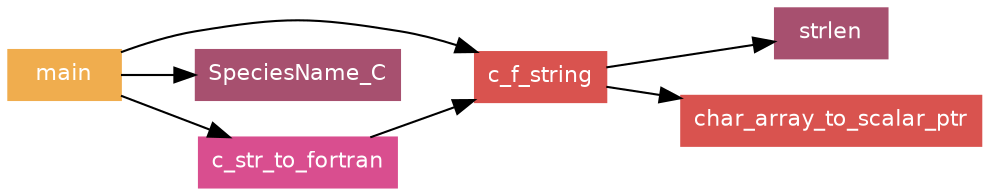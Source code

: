 digraph "call~~graph~~CallGraph" {
	graph [concentrate=true id="call~~graph~~CallGraph" rankdir=LR size="8.90625,1000.0"]
	node [fontname=Helvetica fontsize=10.5 height=0.0 margin=0.08 shape=box]
	edge [fontname=Helvetica fontsize=9.5]
		"proc~c_f_string" [label=c_f_string URL="../proc/c_f_string.html" color="#d9534f" fontcolor=white style=filled]
		"interface~speciesname_c" [label=SpeciesName_C URL="../interface/speciesname_c.html" color="#A7506F" fontcolor=white style=filled]
		"proc~c_str_to_fortran" [label=c_str_to_fortran URL="../proc/c_str_to_fortran.html" color="#d94e8f" fontcolor=white style=filled]
		"interface~strlen" [label=strlen URL="../interface/strlen.html" color="#A7506F" fontcolor=white style=filled]
		"program~main" [label=main URL="../program/main.html" color="#f0ad4e" fontcolor=white style=filled]
		graph [size="11.875,1000.0"]
		graph [concentrate=false]
			"proc~c_f_string" -> "interface~strlen" [color="#000000"]
		"none~char_array_to_scalar_ptr" [label=char_array_to_scalar_ptr color="#d9534f" fontcolor=white style=filled]
			"proc~c_f_string" -> "none~char_array_to_scalar_ptr" [color="#000000"]
			"proc~c_str_to_fortran" -> "proc~c_f_string" [color="#000000"]
			"program~main" -> "proc~c_str_to_fortran" [color="#000000"]
			"program~main" -> "interface~speciesname_c" [color="#000000"]
			"program~main" -> "proc~c_f_string" [color="#000000"]
}